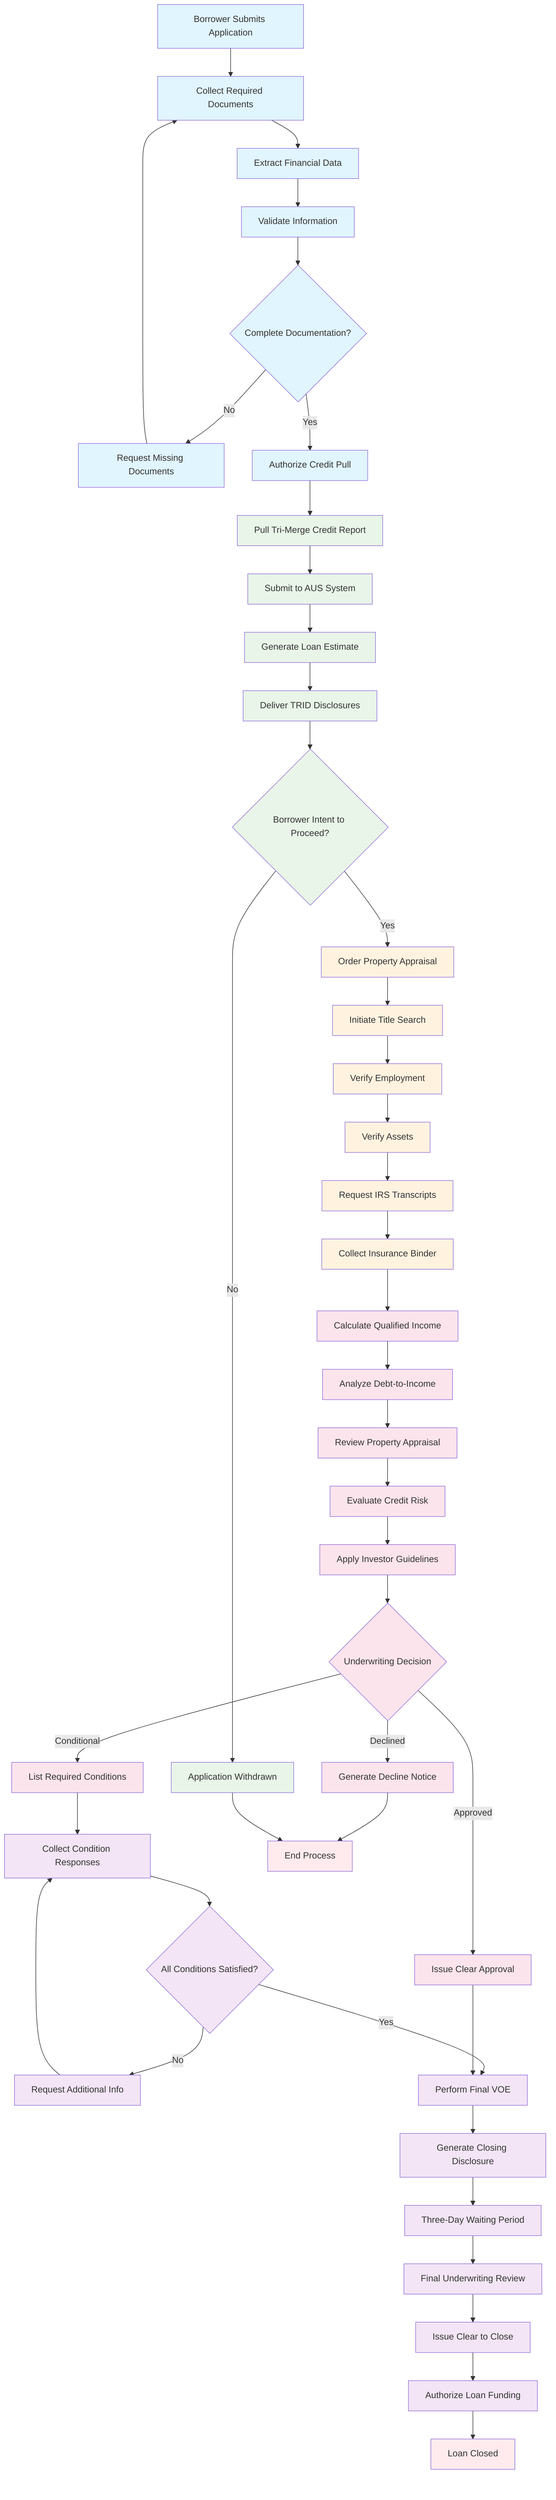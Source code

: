 graph TD
    A[Borrower Submits Application] --> B[Collect Required Documents]
    B --> C[Extract Financial Data]
    C --> D[Validate Information]
    D --> E{Complete Documentation?}
    E -->|No| F[Request Missing Documents]
    F --> B
    E -->|Yes| G[Authorize Credit Pull]
    
    G --> H[Pull Tri-Merge Credit Report]
    H --> I[Submit to AUS System]
    I --> J[Generate Loan Estimate]
    J --> K[Deliver TRID Disclosures]
    K --> L{Borrower Intent to Proceed?}
    L -->|No| M[Application Withdrawn]
    L -->|Yes| N[Order Property Appraisal]
    
    N --> O[Initiate Title Search]
    O --> P[Verify Employment]
    P --> Q[Verify Assets]
    Q --> R[Request IRS Transcripts]
    R --> S[Collect Insurance Binder]
    
    S --> T[Calculate Qualified Income]
    T --> U[Analyze Debt-to-Income]
    U --> V[Review Property Appraisal]
    V --> W[Evaluate Credit Risk]
    W --> X[Apply Investor Guidelines]
    X --> Y{Underwriting Decision}
    
    Y -->|Approved| Z[Issue Clear Approval]
    Y -->|Conditional| AA[List Required Conditions]
    Y -->|Declined| BB[Generate Decline Notice]
    
    AA --> CC[Collect Condition Responses]
    CC --> DD{All Conditions Satisfied?}
    DD -->|No| EE[Request Additional Info]
    EE --> CC
    DD -->|Yes| FF[Perform Final VOE]
    
    Z --> FF
    FF --> GG[Generate Closing Disclosure]
    GG --> HH[Three-Day Waiting Period]
    HH --> II[Final Underwriting Review]
    II --> JJ[Issue Clear to Close]
    JJ --> KK[Authorize Loan Funding]
    
    BB --> LL[End Process]
    M --> LL
    KK --> MM[Loan Closed]
    
    classDef phaseOne fill:#e1f5fe
    classDef phaseTwo fill:#e8f5e8
    classDef phaseThree fill:#fff3e0
    classDef phaseFour fill:#fce4ec
    classDef phaseFive fill:#f3e5f5
    classDef terminal fill:#ffebee
    
    class A,B,C,D,E,F,G phaseOne
    class H,I,J,K,L,M phaseTwo
    class N,O,P,Q,R,S phaseThree
    class T,U,V,W,X,Y,Z,AA,BB phaseFour
    class CC,DD,EE,FF,GG,HH,II,JJ,KK phaseFive
    class LL,MM terminal